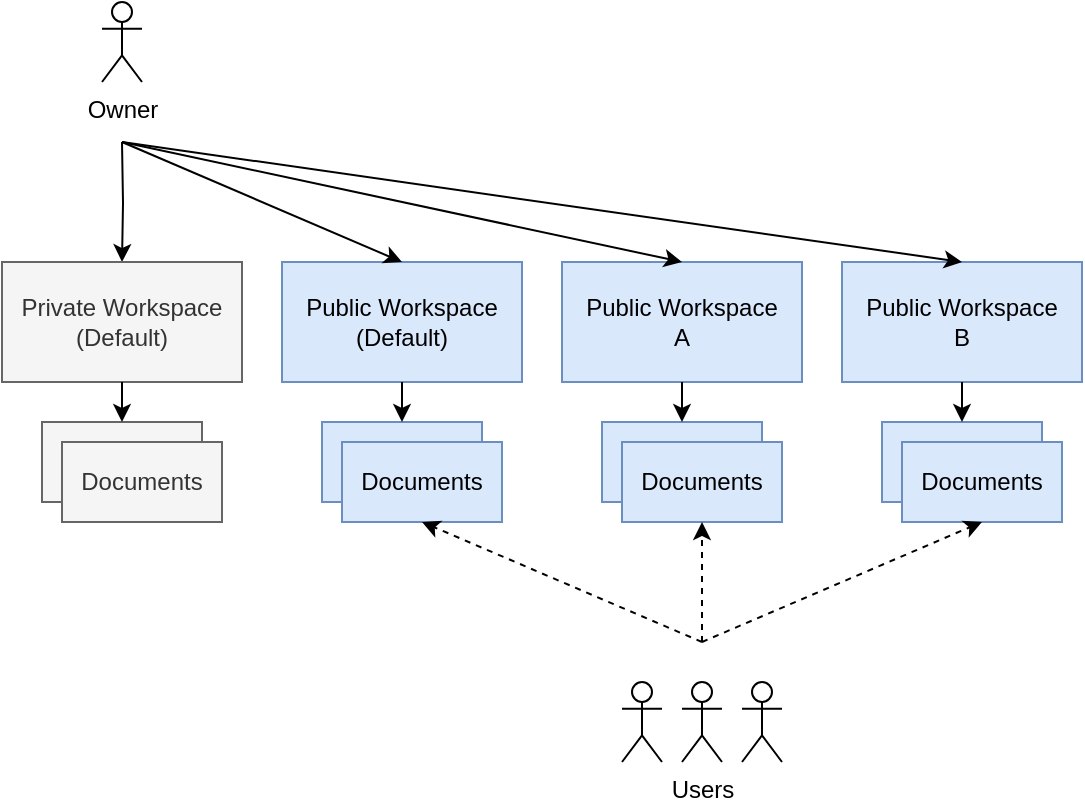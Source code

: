 <mxfile version="20.0.1" type="device"><diagram id="whkLMDrim9vW0u_y-8Oo" name="Page-1"><mxGraphModel dx="928" dy="512" grid="1" gridSize="10" guides="1" tooltips="1" connect="1" arrows="1" fold="1" page="1" pageScale="1" pageWidth="827" pageHeight="1169" math="0" shadow="0"><root><mxCell id="0"/><mxCell id="1" parent="0"/><mxCell id="rgeLCDnW8YvYc0IZUyLt-18" value="" style="edgeStyle=orthogonalEdgeStyle;rounded=0;orthogonalLoop=1;jettySize=auto;html=1;entryX=0.5;entryY=0;entryDx=0;entryDy=0;" edge="1" parent="1" target="rgeLCDnW8YvYc0IZUyLt-2"><mxGeometry relative="1" as="geometry"><mxPoint x="170" y="190" as="sourcePoint"/><mxPoint x="170" y="240" as="targetPoint"/><Array as="points"/></mxGeometry></mxCell><mxCell id="rgeLCDnW8YvYc0IZUyLt-1" value="Owner" style="shape=umlActor;verticalLabelPosition=bottom;verticalAlign=top;html=1;outlineConnect=0;" vertex="1" parent="1"><mxGeometry x="160" y="120" width="20" height="40" as="geometry"/></mxCell><mxCell id="rgeLCDnW8YvYc0IZUyLt-2" value="Private Workspace&lt;br&gt;(Default)" style="rounded=0;whiteSpace=wrap;html=1;fillColor=#f5f5f5;fontColor=#333333;strokeColor=#666666;" vertex="1" parent="1"><mxGeometry x="110" y="250" width="120" height="60" as="geometry"/></mxCell><mxCell id="rgeLCDnW8YvYc0IZUyLt-3" value="Public Workspace&lt;br&gt;(Default)" style="rounded=0;whiteSpace=wrap;html=1;fillColor=#dae8fc;strokeColor=#6c8ebf;" vertex="1" parent="1"><mxGeometry x="250" y="250" width="120" height="60" as="geometry"/></mxCell><mxCell id="rgeLCDnW8YvYc0IZUyLt-4" value="" style="shape=umlActor;verticalLabelPosition=bottom;verticalAlign=top;html=1;outlineConnect=0;" vertex="1" parent="1"><mxGeometry x="420" y="460" width="20" height="40" as="geometry"/></mxCell><mxCell id="rgeLCDnW8YvYc0IZUyLt-5" value="Users" style="shape=umlActor;verticalLabelPosition=bottom;verticalAlign=top;html=1;outlineConnect=0;" vertex="1" parent="1"><mxGeometry x="450" y="460" width="20" height="40" as="geometry"/></mxCell><mxCell id="rgeLCDnW8YvYc0IZUyLt-7" value="Public Workspace &lt;br&gt;A" style="rounded=0;whiteSpace=wrap;html=1;fillColor=#dae8fc;strokeColor=#6c8ebf;" vertex="1" parent="1"><mxGeometry x="390" y="250" width="120" height="60" as="geometry"/></mxCell><mxCell id="rgeLCDnW8YvYc0IZUyLt-8" value="Public Workspace&lt;br&gt;B" style="rounded=0;whiteSpace=wrap;html=1;fillColor=#dae8fc;strokeColor=#6c8ebf;" vertex="1" parent="1"><mxGeometry x="530" y="250" width="120" height="60" as="geometry"/></mxCell><mxCell id="rgeLCDnW8YvYc0IZUyLt-21" value="" style="shape=umlActor;verticalLabelPosition=bottom;verticalAlign=top;html=1;outlineConnect=0;" vertex="1" parent="1"><mxGeometry x="480" y="460" width="20" height="40" as="geometry"/></mxCell><mxCell id="rgeLCDnW8YvYc0IZUyLt-25" value="" style="endArrow=classic;html=1;rounded=0;entryX=0.5;entryY=0;entryDx=0;entryDy=0;" edge="1" parent="1" target="rgeLCDnW8YvYc0IZUyLt-3"><mxGeometry width="50" height="50" relative="1" as="geometry"><mxPoint x="170" y="190" as="sourcePoint"/><mxPoint x="440" y="210" as="targetPoint"/></mxGeometry></mxCell><mxCell id="rgeLCDnW8YvYc0IZUyLt-26" value="" style="endArrow=classic;html=1;rounded=0;entryX=0.5;entryY=0;entryDx=0;entryDy=0;" edge="1" parent="1" target="rgeLCDnW8YvYc0IZUyLt-7"><mxGeometry width="50" height="50" relative="1" as="geometry"><mxPoint x="170" y="190" as="sourcePoint"/><mxPoint x="320" y="260" as="targetPoint"/></mxGeometry></mxCell><mxCell id="rgeLCDnW8YvYc0IZUyLt-27" value="" style="endArrow=classic;html=1;rounded=0;entryX=0.5;entryY=0;entryDx=0;entryDy=0;" edge="1" parent="1" target="rgeLCDnW8YvYc0IZUyLt-8"><mxGeometry width="50" height="50" relative="1" as="geometry"><mxPoint x="170" y="190" as="sourcePoint"/><mxPoint x="460" y="260" as="targetPoint"/></mxGeometry></mxCell><mxCell id="rgeLCDnW8YvYc0IZUyLt-31" value="Documents" style="rounded=0;whiteSpace=wrap;html=1;fillColor=#f5f5f5;fontColor=#333333;strokeColor=#666666;" vertex="1" parent="1"><mxGeometry x="130" y="330" width="80" height="40" as="geometry"/></mxCell><mxCell id="rgeLCDnW8YvYc0IZUyLt-32" value="Documents" style="rounded=0;whiteSpace=wrap;html=1;fillColor=#f5f5f5;fontColor=#333333;strokeColor=#666666;" vertex="1" parent="1"><mxGeometry x="140" y="340" width="80" height="40" as="geometry"/></mxCell><mxCell id="rgeLCDnW8YvYc0IZUyLt-33" value="" style="edgeStyle=orthogonalEdgeStyle;rounded=0;orthogonalLoop=1;jettySize=auto;html=1;entryX=0.5;entryY=0;entryDx=0;entryDy=0;" edge="1" parent="1" target="rgeLCDnW8YvYc0IZUyLt-31"><mxGeometry relative="1" as="geometry"><mxPoint x="170" y="310" as="sourcePoint"/><mxPoint x="180" y="260" as="targetPoint"/><Array as="points"/></mxGeometry></mxCell><mxCell id="rgeLCDnW8YvYc0IZUyLt-34" value="Documents" style="rounded=0;whiteSpace=wrap;html=1;fillColor=#dae8fc;strokeColor=#6c8ebf;" vertex="1" parent="1"><mxGeometry x="550" y="330" width="80" height="40" as="geometry"/></mxCell><mxCell id="rgeLCDnW8YvYc0IZUyLt-35" value="Documents" style="rounded=0;whiteSpace=wrap;html=1;fillColor=#dae8fc;strokeColor=#6c8ebf;" vertex="1" parent="1"><mxGeometry x="560" y="340" width="80" height="40" as="geometry"/></mxCell><mxCell id="rgeLCDnW8YvYc0IZUyLt-36" value="Documents" style="rounded=0;whiteSpace=wrap;html=1;fillColor=#dae8fc;strokeColor=#6c8ebf;" vertex="1" parent="1"><mxGeometry x="410" y="330" width="80" height="40" as="geometry"/></mxCell><mxCell id="rgeLCDnW8YvYc0IZUyLt-37" value="Documents" style="rounded=0;whiteSpace=wrap;html=1;fillColor=#dae8fc;strokeColor=#6c8ebf;" vertex="1" parent="1"><mxGeometry x="420" y="340" width="80" height="40" as="geometry"/></mxCell><mxCell id="rgeLCDnW8YvYc0IZUyLt-38" value="Documents" style="rounded=0;whiteSpace=wrap;html=1;fillColor=#dae8fc;strokeColor=#6c8ebf;" vertex="1" parent="1"><mxGeometry x="270" y="330" width="80" height="40" as="geometry"/></mxCell><mxCell id="rgeLCDnW8YvYc0IZUyLt-39" value="Documents" style="rounded=0;whiteSpace=wrap;html=1;fillColor=#dae8fc;strokeColor=#6c8ebf;" vertex="1" parent="1"><mxGeometry x="280" y="340" width="80" height="40" as="geometry"/></mxCell><mxCell id="rgeLCDnW8YvYc0IZUyLt-43" value="" style="endArrow=classic;html=1;rounded=0;exitX=0.5;exitY=1;exitDx=0;exitDy=0;entryX=0.5;entryY=0;entryDx=0;entryDy=0;" edge="1" parent="1" source="rgeLCDnW8YvYc0IZUyLt-3" target="rgeLCDnW8YvYc0IZUyLt-38"><mxGeometry width="50" height="50" relative="1" as="geometry"><mxPoint x="390" y="310" as="sourcePoint"/><mxPoint x="440" y="260" as="targetPoint"/></mxGeometry></mxCell><mxCell id="rgeLCDnW8YvYc0IZUyLt-44" value="" style="endArrow=classic;html=1;rounded=0;exitX=0.5;exitY=1;exitDx=0;exitDy=0;entryX=0.5;entryY=0;entryDx=0;entryDy=0;" edge="1" parent="1" source="rgeLCDnW8YvYc0IZUyLt-7" target="rgeLCDnW8YvYc0IZUyLt-36"><mxGeometry width="50" height="50" relative="1" as="geometry"><mxPoint x="390" y="310" as="sourcePoint"/><mxPoint x="440" y="260" as="targetPoint"/></mxGeometry></mxCell><mxCell id="rgeLCDnW8YvYc0IZUyLt-45" value="" style="endArrow=classic;html=1;rounded=0;exitX=0.5;exitY=1;exitDx=0;exitDy=0;entryX=0.5;entryY=0;entryDx=0;entryDy=0;" edge="1" parent="1" source="rgeLCDnW8YvYc0IZUyLt-8" target="rgeLCDnW8YvYc0IZUyLt-34"><mxGeometry width="50" height="50" relative="1" as="geometry"><mxPoint x="390" y="310" as="sourcePoint"/><mxPoint x="440" y="260" as="targetPoint"/></mxGeometry></mxCell><mxCell id="rgeLCDnW8YvYc0IZUyLt-46" value="" style="endArrow=classic;html=1;rounded=0;entryX=0.5;entryY=1;entryDx=0;entryDy=0;dashed=1;" edge="1" parent="1" target="rgeLCDnW8YvYc0IZUyLt-37"><mxGeometry width="50" height="50" relative="1" as="geometry"><mxPoint x="460" y="440" as="sourcePoint"/><mxPoint x="440" y="280" as="targetPoint"/></mxGeometry></mxCell><mxCell id="rgeLCDnW8YvYc0IZUyLt-47" value="" style="endArrow=classic;html=1;rounded=0;entryX=0.5;entryY=1;entryDx=0;entryDy=0;dashed=1;" edge="1" parent="1" target="rgeLCDnW8YvYc0IZUyLt-39"><mxGeometry width="50" height="50" relative="1" as="geometry"><mxPoint x="460" y="440" as="sourcePoint"/><mxPoint x="440" y="280" as="targetPoint"/></mxGeometry></mxCell><mxCell id="rgeLCDnW8YvYc0IZUyLt-48" value="" style="endArrow=classic;html=1;rounded=0;entryX=0.5;entryY=1;entryDx=0;entryDy=0;dashed=1;" edge="1" parent="1" target="rgeLCDnW8YvYc0IZUyLt-35"><mxGeometry width="50" height="50" relative="1" as="geometry"><mxPoint x="460" y="440" as="sourcePoint"/><mxPoint x="440" y="280" as="targetPoint"/></mxGeometry></mxCell></root></mxGraphModel></diagram></mxfile>